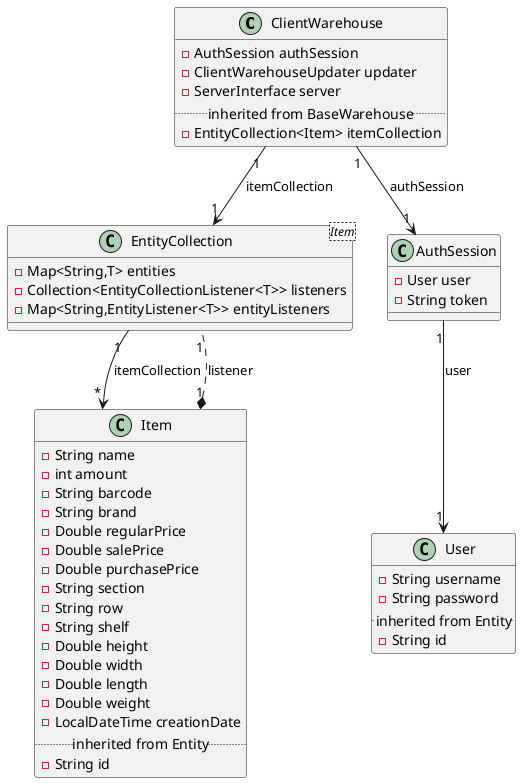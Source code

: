 @startuml
class ClientWarehouse [[java:core.client.ClientWarehouse]] {
	-AuthSession authSession
	-ClientWarehouseUpdater updater
	-ServerInterface server
	..inherited from BaseWarehouse..
	-EntityCollection<Item> itemCollection
}

class "EntityCollection<Item>" as EntityCollection_Item_ [[java:core.main.EntityCollection]] {
	-Map<String,T> entities
	-Collection<EntityCollectionListener<T>> listeners
	-Map<String,EntityListener<T>> entityListeners
}

class Item [[java:core.main.Item]] {
	-String name
	-int amount
	-String barcode
	-String brand
	-Double regularPrice
	-Double salePrice
	-Double purchasePrice
	-String section
	-String row
	-String shelf
	-Double height
	-Double width
	-Double length
	-Double weight
	-LocalDateTime creationDate
	..inherited from Entity..
	-String id
}

class User [[java:core.User]] {
	-String username
	-String password
	..inherited from Entity..
	-String id
}

class AuthSession [[java:core.main.AuthSession]] {
	-User user
	-String token
}

ClientWarehouse "1" --> "1" AuthSession : authSession
ClientWarehouse "1" --> "1" EntityCollection_Item_ : itemCollection
EntityCollection_Item_ "1" --> "*" Item : itemCollection
Item "1" *.. "1" EntityCollection_Item_ : listener
AuthSession "1" --> "1" User : user
@enduml
